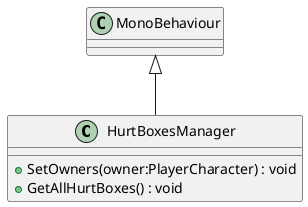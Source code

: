 @startuml
class HurtBoxesManager {
    + SetOwners(owner:PlayerCharacter) : void
    + GetAllHurtBoxes() : void
}
MonoBehaviour <|-- HurtBoxesManager
@enduml
